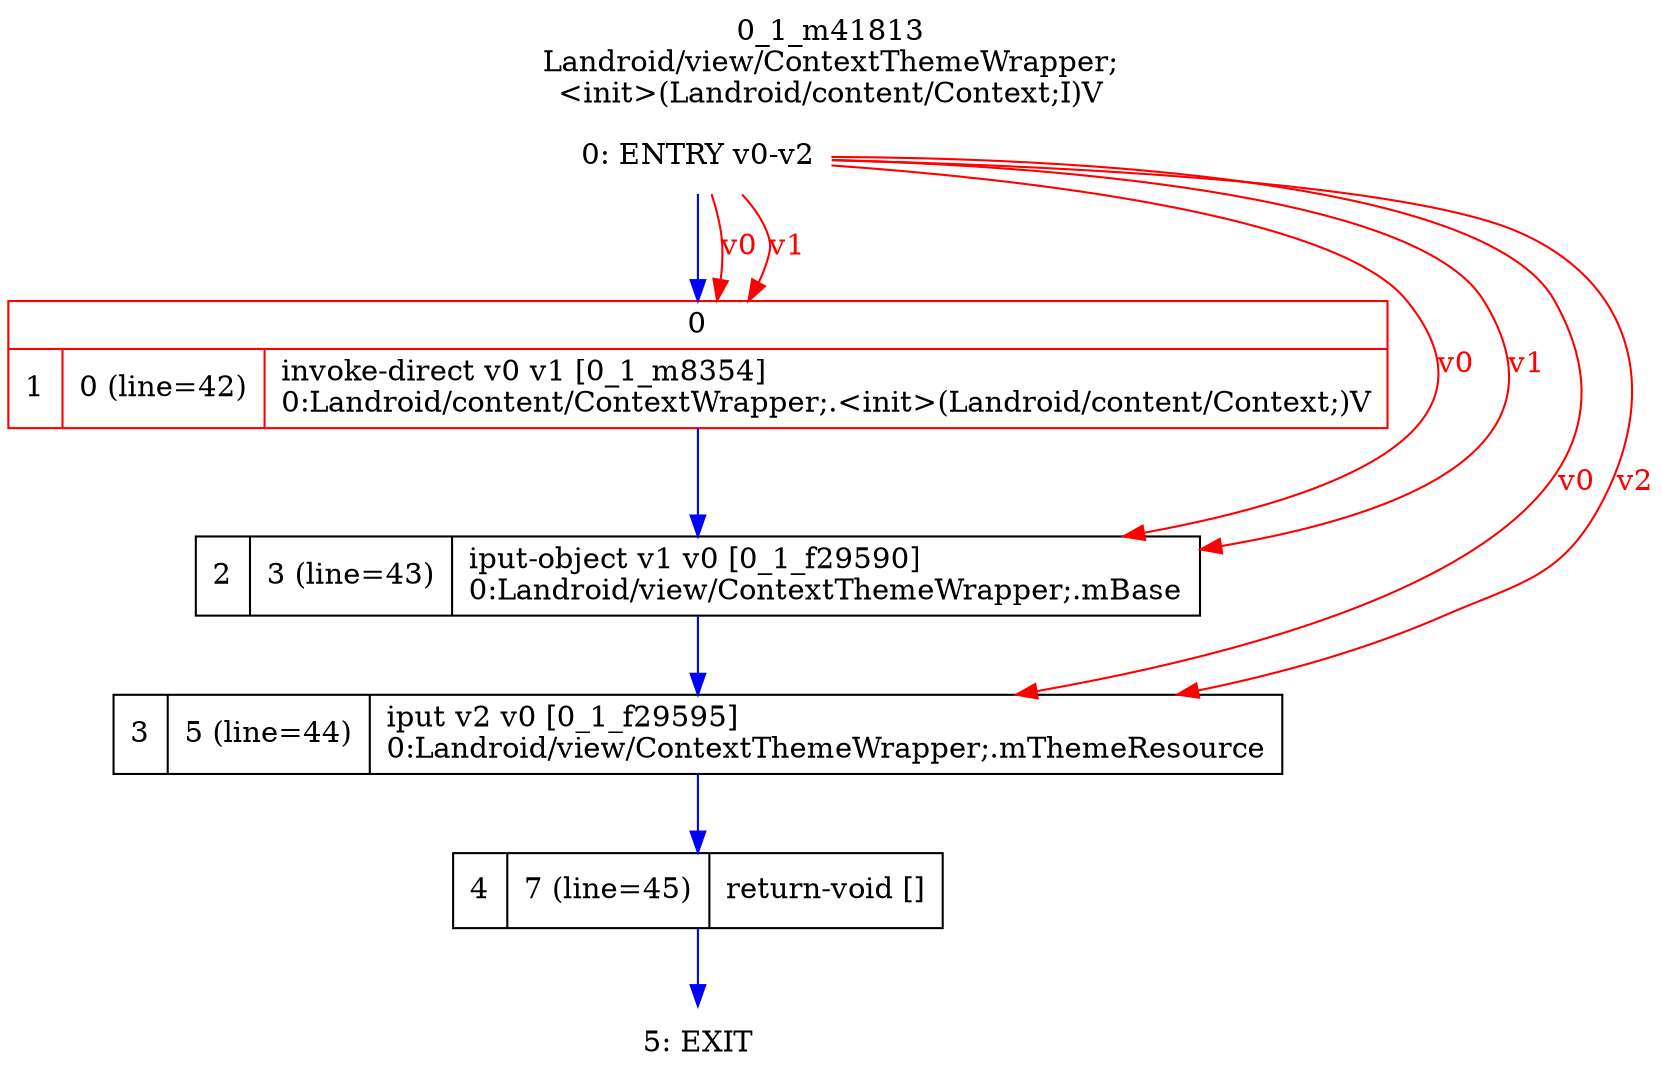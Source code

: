 digraph G {
rankdir=UD;
labelloc=t;
label="0_1_m41813\nLandroid/view/ContextThemeWrapper;
<init>(Landroid/content/Context;I)V";
0[label="0: ENTRY v0-v2",shape=plaintext];
1[label="{0|{1|0 (line=42)|invoke-direct v0 v1 [0_1_m8354]\l0:Landroid/content/ContextWrapper;.\<init\>(Landroid/content/Context;)V\l}}",shape=record,URL="0_1_m8354.dot", color=red];
2[label="2|3 (line=43)|iput-object v1 v0 [0_1_f29590]\l0:Landroid/view/ContextThemeWrapper;.mBase\l",shape=record];
3[label="3|5 (line=44)|iput v2 v0 [0_1_f29595]\l0:Landroid/view/ContextThemeWrapper;.mThemeResource\l",shape=record];
4[label="4|7 (line=45)|return-void []\l",shape=record];
5[label="5: EXIT",shape=plaintext];
0->1 [color=blue, fontcolor=blue,weight=100, taillabel=""];
1->2 [color=blue, fontcolor=blue,weight=100, taillabel=""];
2->3 [color=blue, fontcolor=blue,weight=100, taillabel=""];
3->4 [color=blue, fontcolor=blue,weight=100, taillabel=""];
4->5 [color=blue, fontcolor=blue,weight=100, taillabel=""];
0->1 [color=red, fontcolor=red, label="v0"];
0->1 [color=red, fontcolor=red, label="v1"];
0->2 [color=red, fontcolor=red, label="v0"];
0->2 [color=red, fontcolor=red, label="v1"];
0->3 [color=red, fontcolor=red, label="v0"];
0->3 [color=red, fontcolor=red, label="v2"];
}
